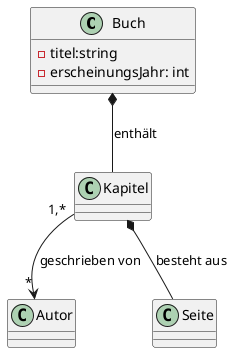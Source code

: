 @startuml
class Buch {
    - titel:string
    - erscheinungsJahr: int
}

class Kapitel {
}

class Autor {
}

class Seite {
}

Buch *-- Kapitel: enthält
Kapitel *-- Seite: "besteht aus"
Kapitel "1,*" --> "*" Autor: "geschrieben von"



@enduml